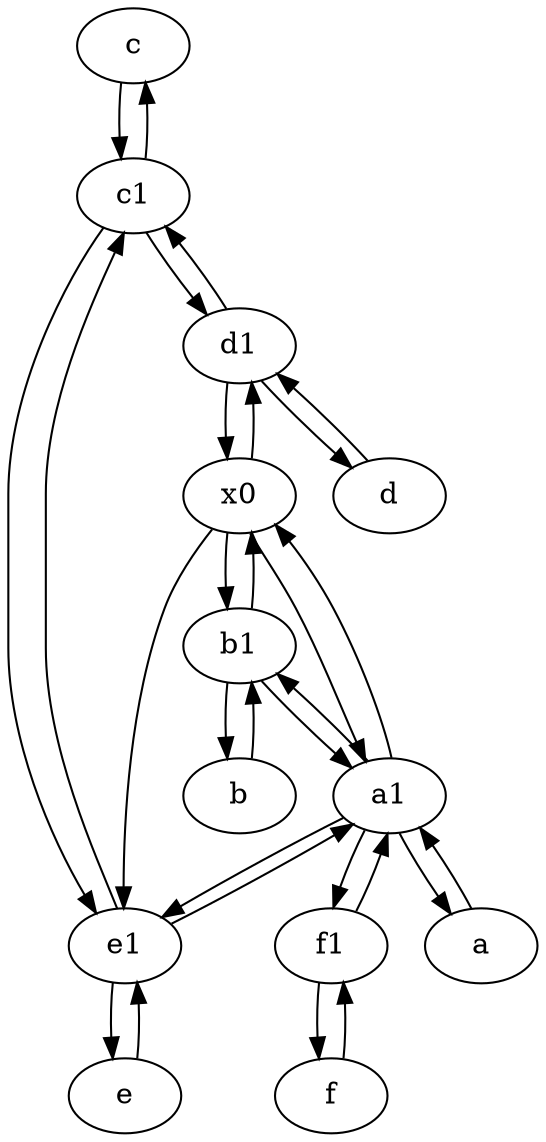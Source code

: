 digraph  {
	c [pos="20,10!"];
	d [pos="20,30!"];
	b1 [pos="45,20!"];
	f [pos="15,45!"];
	a1 [pos="40,15!"];
	f1;
	e1 [pos="25,45!"];
	c1 [pos="30,15!"];
	e [pos="30,50!"];
	b [pos="50,20!"];
	d1 [pos="25,30!"];
	a [pos="40,10!"];
	x0;
	x0 -> d1;
	a1 -> e1;
	e1 -> a1;
	f -> f1;
	e -> e1;
	a1 -> b1;
	a1 -> x0;
	c1 -> d1;
	b -> b1;
	a1 -> f1;
	d -> d1;
	f1 -> a1;
	c1 -> e1;
	x0 -> e1;
	d1 -> c1;
	b1 -> a1;
	c -> c1;
	b1 -> b;
	e1 -> e;
	b1 -> x0;
	f1 -> f;
	a -> a1;
	a1 -> a;
	x0 -> a1;
	d1 -> x0;
	e1 -> c1;
	c1 -> c;
	d1 -> d;
	x0 -> b1;

	}